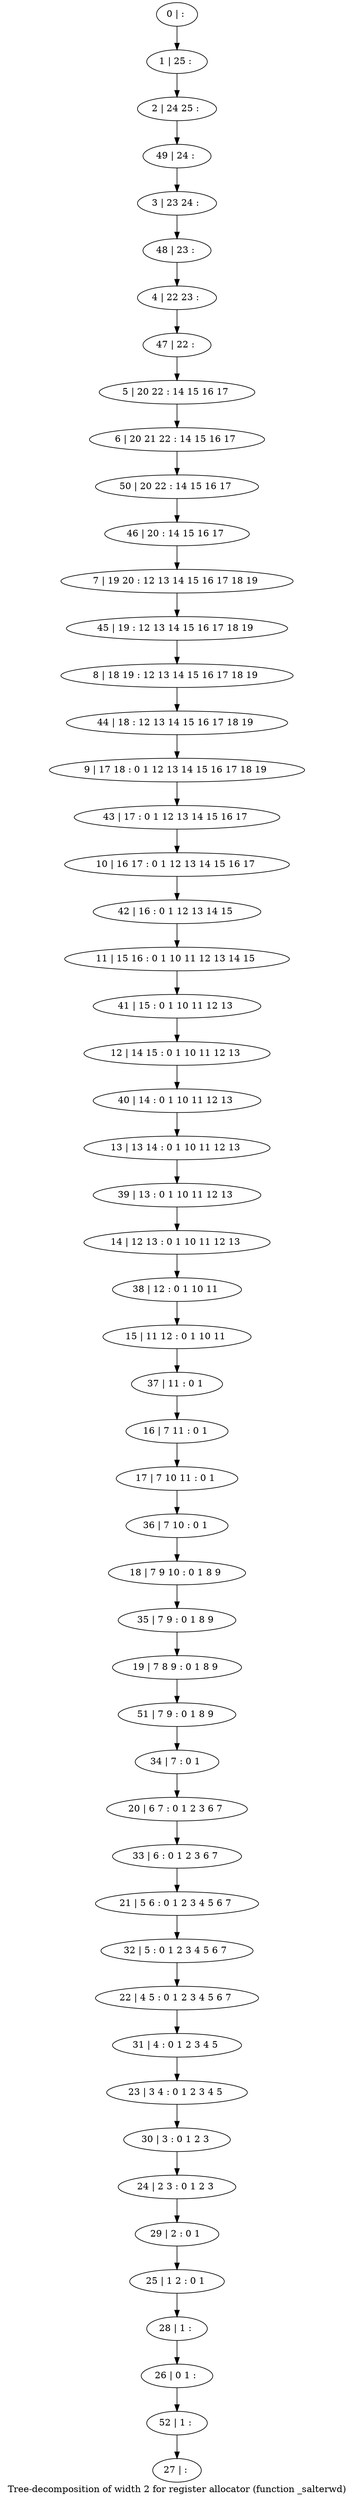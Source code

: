 digraph G {
graph [label="Tree-decomposition of width 2 for register allocator (function _salterwd)"]
0[label="0 | : "];
1[label="1 | 25 : "];
2[label="2 | 24 25 : "];
3[label="3 | 23 24 : "];
4[label="4 | 22 23 : "];
5[label="5 | 20 22 : 14 15 16 17 "];
6[label="6 | 20 21 22 : 14 15 16 17 "];
7[label="7 | 19 20 : 12 13 14 15 16 17 18 19 "];
8[label="8 | 18 19 : 12 13 14 15 16 17 18 19 "];
9[label="9 | 17 18 : 0 1 12 13 14 15 16 17 18 19 "];
10[label="10 | 16 17 : 0 1 12 13 14 15 16 17 "];
11[label="11 | 15 16 : 0 1 10 11 12 13 14 15 "];
12[label="12 | 14 15 : 0 1 10 11 12 13 "];
13[label="13 | 13 14 : 0 1 10 11 12 13 "];
14[label="14 | 12 13 : 0 1 10 11 12 13 "];
15[label="15 | 11 12 : 0 1 10 11 "];
16[label="16 | 7 11 : 0 1 "];
17[label="17 | 7 10 11 : 0 1 "];
18[label="18 | 7 9 10 : 0 1 8 9 "];
19[label="19 | 7 8 9 : 0 1 8 9 "];
20[label="20 | 6 7 : 0 1 2 3 6 7 "];
21[label="21 | 5 6 : 0 1 2 3 4 5 6 7 "];
22[label="22 | 4 5 : 0 1 2 3 4 5 6 7 "];
23[label="23 | 3 4 : 0 1 2 3 4 5 "];
24[label="24 | 2 3 : 0 1 2 3 "];
25[label="25 | 1 2 : 0 1 "];
26[label="26 | 0 1 : "];
27[label="27 | : "];
28[label="28 | 1 : "];
29[label="29 | 2 : 0 1 "];
30[label="30 | 3 : 0 1 2 3 "];
31[label="31 | 4 : 0 1 2 3 4 5 "];
32[label="32 | 5 : 0 1 2 3 4 5 6 7 "];
33[label="33 | 6 : 0 1 2 3 6 7 "];
34[label="34 | 7 : 0 1 "];
35[label="35 | 7 9 : 0 1 8 9 "];
36[label="36 | 7 10 : 0 1 "];
37[label="37 | 11 : 0 1 "];
38[label="38 | 12 : 0 1 10 11 "];
39[label="39 | 13 : 0 1 10 11 12 13 "];
40[label="40 | 14 : 0 1 10 11 12 13 "];
41[label="41 | 15 : 0 1 10 11 12 13 "];
42[label="42 | 16 : 0 1 12 13 14 15 "];
43[label="43 | 17 : 0 1 12 13 14 15 16 17 "];
44[label="44 | 18 : 12 13 14 15 16 17 18 19 "];
45[label="45 | 19 : 12 13 14 15 16 17 18 19 "];
46[label="46 | 20 : 14 15 16 17 "];
47[label="47 | 22 : "];
48[label="48 | 23 : "];
49[label="49 | 24 : "];
50[label="50 | 20 22 : 14 15 16 17 "];
51[label="51 | 7 9 : 0 1 8 9 "];
52[label="52 | 1 : "];
0->1 ;
1->2 ;
5->6 ;
16->17 ;
28->26 ;
25->28 ;
29->25 ;
24->29 ;
30->24 ;
23->30 ;
31->23 ;
22->31 ;
32->22 ;
21->32 ;
33->21 ;
20->33 ;
34->20 ;
35->19 ;
18->35 ;
36->18 ;
17->36 ;
37->16 ;
15->37 ;
38->15 ;
14->38 ;
39->14 ;
13->39 ;
40->13 ;
12->40 ;
41->12 ;
11->41 ;
42->11 ;
10->42 ;
43->10 ;
9->43 ;
44->9 ;
8->44 ;
45->8 ;
7->45 ;
46->7 ;
47->5 ;
4->47 ;
48->4 ;
3->48 ;
49->3 ;
2->49 ;
50->46 ;
6->50 ;
51->34 ;
19->51 ;
52->27 ;
26->52 ;
}
